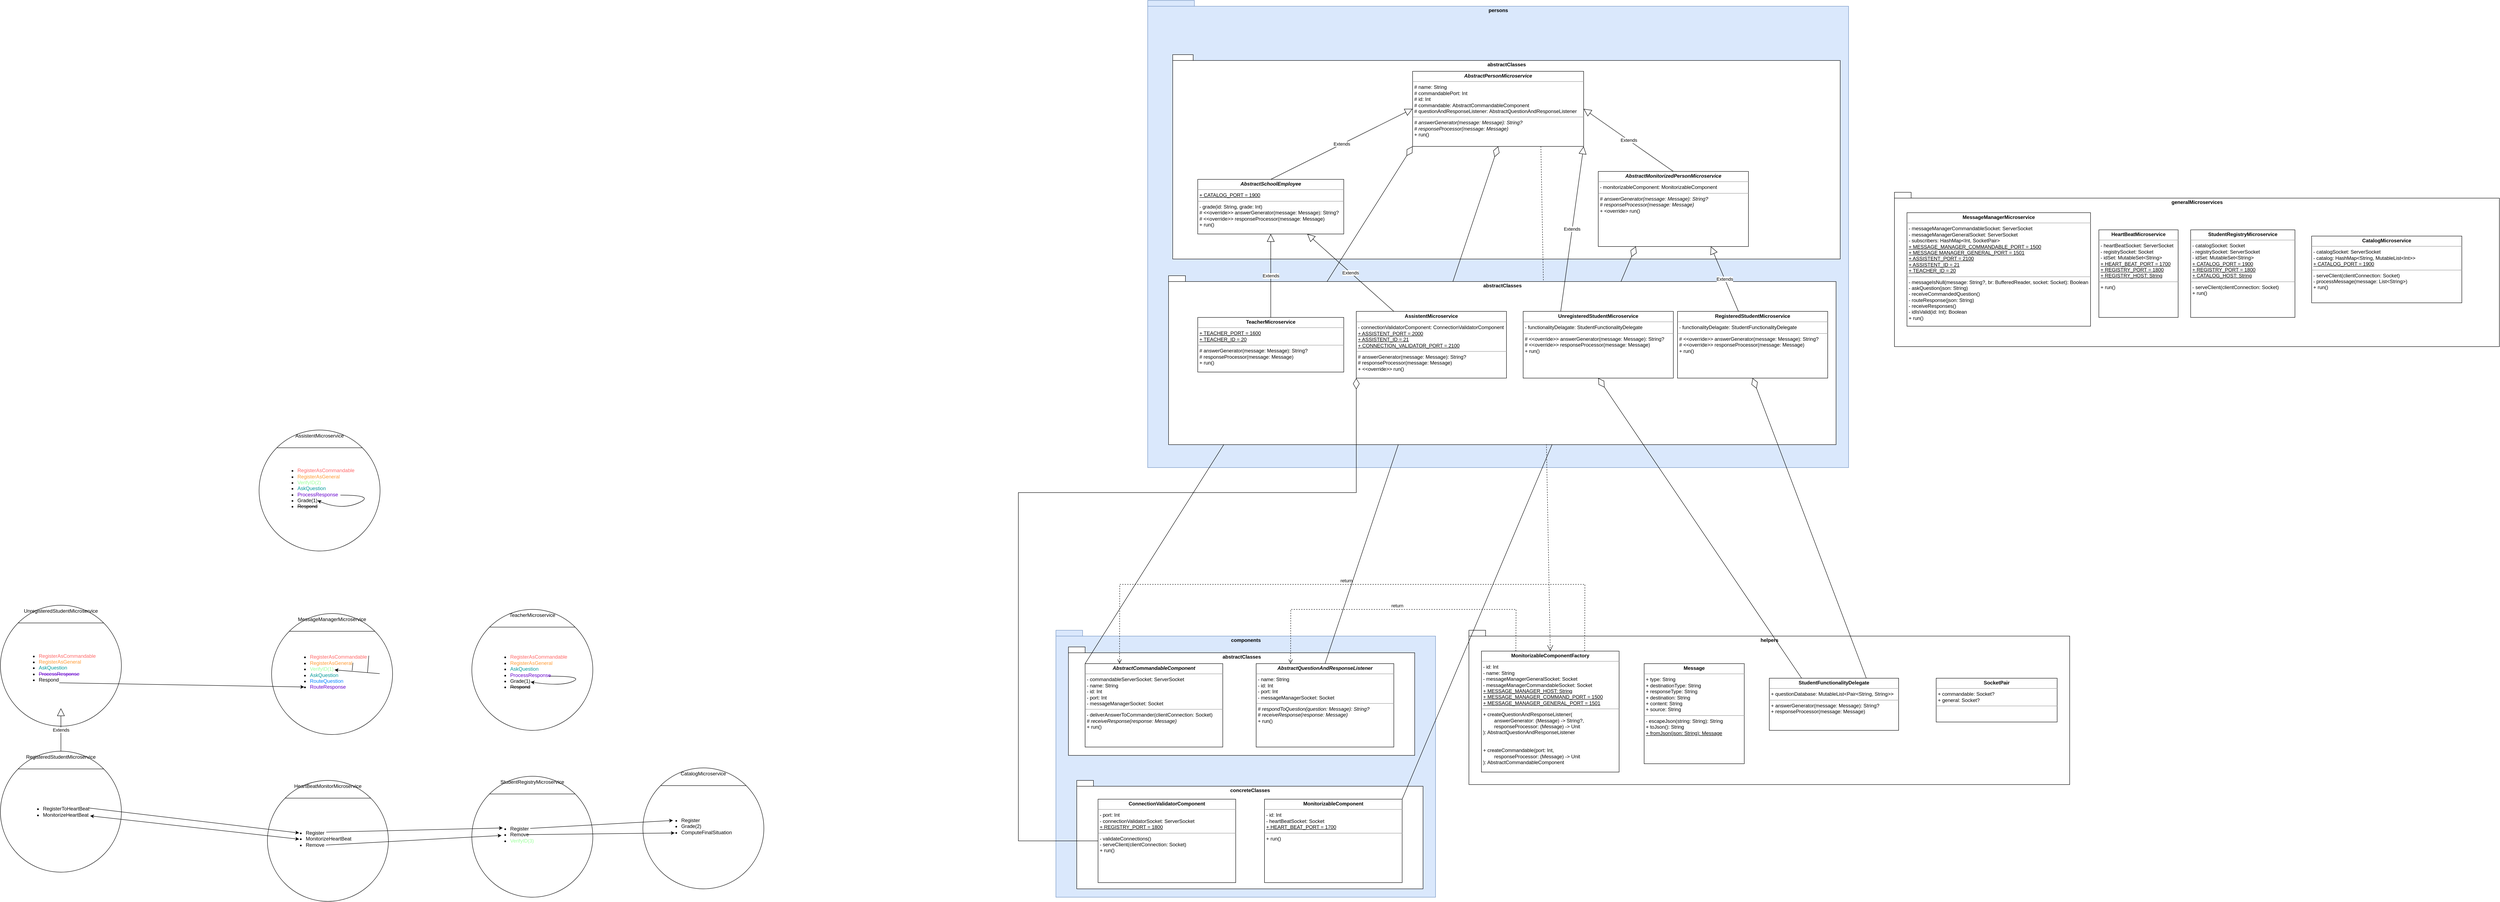 <mxfile version="18.0.1" type="device"><diagram id="bd6y1uXkhujNaiDyxbV8" name="Page-1"><mxGraphModel dx="2369" dy="2633" grid="1" gridSize="10" guides="1" tooltips="1" connect="1" arrows="1" fold="1" page="0" pageScale="1" pageWidth="850" pageHeight="1100" math="0" shadow="0"><root><mxCell id="0"/><mxCell id="1" parent="0"/><mxCell id="bjRPHq6XIHNxMg-_2QYh-1" value="MessageManagerMicroservice" style="ellipse;whiteSpace=wrap;html=1;aspect=fixed;verticalAlign=top;" parent="1" vertex="1"><mxGeometry x="130" y="160" width="290" height="290" as="geometry"/></mxCell><mxCell id="bjRPHq6XIHNxMg-_2QYh-2" value="" style="endArrow=none;html=1;rounded=0;entryX=1;entryY=0;entryDx=0;entryDy=0;exitX=0;exitY=0;exitDx=0;exitDy=0;" parent="1" source="bjRPHq6XIHNxMg-_2QYh-1" target="bjRPHq6XIHNxMg-_2QYh-1" edge="1"><mxGeometry width="50" height="50" relative="1" as="geometry"><mxPoint x="400" y="470" as="sourcePoint"/><mxPoint x="450" y="430" as="targetPoint"/><Array as="points"/></mxGeometry></mxCell><mxCell id="bjRPHq6XIHNxMg-_2QYh-4" value="&lt;ul&gt;&lt;li&gt;&lt;font color=&quot;#ff6666&quot;&gt;RegisterAsCommandable&lt;/font&gt;&lt;/li&gt;&lt;li&gt;&lt;font color=&quot;#ff9933&quot;&gt;RegisterAsGeneral&lt;/font&gt;&lt;/li&gt;&lt;li&gt;&lt;font color=&quot;#99ff99&quot;&gt;VerifyID(1)&lt;/font&gt;&lt;/li&gt;&lt;li&gt;&lt;font color=&quot;#009999&quot;&gt;AskQuestion&lt;/font&gt;&lt;/li&gt;&lt;li&gt;&lt;font color=&quot;#007fff&quot;&gt;RouteQuestion&lt;/font&gt;&lt;/li&gt;&lt;li&gt;&lt;font color=&quot;#6600cc&quot;&gt;RouteResponse&lt;/font&gt;&lt;/li&gt;&lt;/ul&gt;" style="text;html=1;align=left;verticalAlign=middle;resizable=0;points=[];autosize=1;strokeColor=none;fillColor=none;" parent="1" vertex="1"><mxGeometry x="180" y="245" width="190" height="110" as="geometry"/></mxCell><mxCell id="bjRPHq6XIHNxMg-_2QYh-5" value="AssistentMicroservice" style="ellipse;whiteSpace=wrap;html=1;aspect=fixed;verticalAlign=top;" parent="1" vertex="1"><mxGeometry x="100" y="-280" width="290" height="290" as="geometry"/></mxCell><mxCell id="bjRPHq6XIHNxMg-_2QYh-6" value="" style="endArrow=none;html=1;rounded=0;entryX=1;entryY=0;entryDx=0;entryDy=0;exitX=0;exitY=0;exitDx=0;exitDy=0;" parent="1" source="bjRPHq6XIHNxMg-_2QYh-5" target="bjRPHq6XIHNxMg-_2QYh-5" edge="1"><mxGeometry width="50" height="50" relative="1" as="geometry"><mxPoint x="370" y="30" as="sourcePoint"/><mxPoint x="420" y="-10" as="targetPoint"/></mxGeometry></mxCell><mxCell id="bjRPHq6XIHNxMg-_2QYh-7" value="&lt;ul&gt;&lt;li&gt;&lt;font color=&quot;#ff6666&quot;&gt;RegisterAsCommandable&lt;/font&gt;&lt;/li&gt;&lt;li&gt;&lt;font color=&quot;#ff9933&quot;&gt;RegisterAsGeneral&lt;/font&gt;&lt;/li&gt;&lt;li&gt;&lt;font color=&quot;#99ff99&quot;&gt;VerifyID(2)&lt;/font&gt;&lt;/li&gt;&lt;li&gt;&lt;font color=&quot;#009999&quot;&gt;AskQuestion&lt;/font&gt;&lt;/li&gt;&lt;li&gt;&lt;font color=&quot;#6600cc&quot;&gt;ProcessResponse&lt;/font&gt;&lt;/li&gt;&lt;li&gt;Grade(1)&lt;/li&gt;&lt;li&gt;&lt;strike&gt;Respond&lt;/strike&gt;&lt;/li&gt;&lt;/ul&gt;" style="text;html=1;align=left;verticalAlign=middle;resizable=0;points=[];autosize=1;strokeColor=none;fillColor=none;" parent="1" vertex="1"><mxGeometry x="150" y="-205" width="190" height="130" as="geometry"/></mxCell><mxCell id="bjRPHq6XIHNxMg-_2QYh-8" value="TeacherMicroservice" style="ellipse;whiteSpace=wrap;html=1;aspect=fixed;verticalAlign=top;" parent="1" vertex="1"><mxGeometry x="610" y="150" width="290" height="290" as="geometry"/></mxCell><mxCell id="bjRPHq6XIHNxMg-_2QYh-9" value="" style="endArrow=none;html=1;rounded=0;entryX=1;entryY=0;entryDx=0;entryDy=0;exitX=0;exitY=0;exitDx=0;exitDy=0;" parent="1" source="bjRPHq6XIHNxMg-_2QYh-8" target="bjRPHq6XIHNxMg-_2QYh-8" edge="1"><mxGeometry width="50" height="50" relative="1" as="geometry"><mxPoint x="880" y="460" as="sourcePoint"/><mxPoint x="930" y="420" as="targetPoint"/></mxGeometry></mxCell><mxCell id="bjRPHq6XIHNxMg-_2QYh-10" value="&lt;ul&gt;&lt;li&gt;&lt;font color=&quot;#ff6666&quot;&gt;RegisterAsCommandable&lt;/font&gt;&lt;/li&gt;&lt;li&gt;&lt;font color=&quot;#ff9933&quot;&gt;RegisterAsGeneral&lt;/font&gt;&lt;/li&gt;&lt;li&gt;&lt;font color=&quot;#009999&quot;&gt;AskQuestion&lt;/font&gt;&lt;/li&gt;&lt;li&gt;&lt;font color=&quot;#6600cc&quot;&gt;ProcessResponse&lt;/font&gt;&lt;/li&gt;&lt;li&gt;Grade(1)&lt;/li&gt;&lt;li&gt;&lt;strike&gt;Respond&lt;/strike&gt;&lt;/li&gt;&lt;/ul&gt;" style="text;html=1;align=left;verticalAlign=middle;resizable=0;points=[];autosize=1;strokeColor=none;fillColor=none;" parent="1" vertex="1"><mxGeometry x="660" y="245" width="190" height="110" as="geometry"/></mxCell><mxCell id="bjRPHq6XIHNxMg-_2QYh-11" value="HeartBeatMonitorMicroservice" style="ellipse;whiteSpace=wrap;html=1;aspect=fixed;verticalAlign=top;" parent="1" vertex="1"><mxGeometry x="120" y="560" width="290" height="290" as="geometry"/></mxCell><mxCell id="bjRPHq6XIHNxMg-_2QYh-12" value="" style="endArrow=none;html=1;rounded=0;entryX=1;entryY=0;entryDx=0;entryDy=0;exitX=0;exitY=0;exitDx=0;exitDy=0;" parent="1" source="bjRPHq6XIHNxMg-_2QYh-11" target="bjRPHq6XIHNxMg-_2QYh-11" edge="1"><mxGeometry width="50" height="50" relative="1" as="geometry"><mxPoint x="390" y="870" as="sourcePoint"/><mxPoint x="440" y="830" as="targetPoint"/></mxGeometry></mxCell><mxCell id="bjRPHq6XIHNxMg-_2QYh-13" value="&lt;ul&gt;&lt;li&gt;Register&lt;/li&gt;&lt;li&gt;MonitorizeHeartBeat&lt;/li&gt;&lt;li&gt;Remove&lt;/li&gt;&lt;/ul&gt;" style="text;html=1;align=left;verticalAlign=middle;resizable=0;points=[];autosize=1;strokeColor=none;fillColor=none;" parent="1" vertex="1"><mxGeometry x="170" y="665" width="160" height="70" as="geometry"/></mxCell><mxCell id="bjRPHq6XIHNxMg-_2QYh-17" value="StudentRegistryMicroservice" style="ellipse;whiteSpace=wrap;html=1;aspect=fixed;verticalAlign=top;" parent="1" vertex="1"><mxGeometry x="610" y="550" width="290" height="290" as="geometry"/></mxCell><mxCell id="bjRPHq6XIHNxMg-_2QYh-18" value="" style="endArrow=none;html=1;rounded=0;entryX=1;entryY=0;entryDx=0;entryDy=0;exitX=0;exitY=0;exitDx=0;exitDy=0;" parent="1" source="bjRPHq6XIHNxMg-_2QYh-17" target="bjRPHq6XIHNxMg-_2QYh-17" edge="1"><mxGeometry width="50" height="50" relative="1" as="geometry"><mxPoint x="880" y="860" as="sourcePoint"/><mxPoint x="930" y="820" as="targetPoint"/></mxGeometry></mxCell><mxCell id="bjRPHq6XIHNxMg-_2QYh-19" value="&lt;ul&gt;&lt;li&gt;Register&lt;/li&gt;&lt;li&gt;Remove&lt;/li&gt;&lt;li&gt;&lt;font color=&quot;#99ff99&quot;&gt;VerifyID(3)&lt;/font&gt;&lt;/li&gt;&lt;/ul&gt;" style="text;html=1;align=left;verticalAlign=middle;resizable=0;points=[];autosize=1;strokeColor=none;fillColor=none;" parent="1" vertex="1"><mxGeometry x="660" y="655" width="110" height="70" as="geometry"/></mxCell><mxCell id="bjRPHq6XIHNxMg-_2QYh-20" value="CatalogMicroservice" style="ellipse;whiteSpace=wrap;html=1;aspect=fixed;verticalAlign=top;" parent="1" vertex="1"><mxGeometry x="1020" y="530" width="290" height="290" as="geometry"/></mxCell><mxCell id="bjRPHq6XIHNxMg-_2QYh-21" value="" style="endArrow=none;html=1;rounded=0;entryX=1;entryY=0;entryDx=0;entryDy=0;exitX=0;exitY=0;exitDx=0;exitDy=0;" parent="1" source="bjRPHq6XIHNxMg-_2QYh-20" target="bjRPHq6XIHNxMg-_2QYh-20" edge="1"><mxGeometry width="50" height="50" relative="1" as="geometry"><mxPoint x="1290" y="840" as="sourcePoint"/><mxPoint x="1340" y="800" as="targetPoint"/></mxGeometry></mxCell><mxCell id="bjRPHq6XIHNxMg-_2QYh-22" value="&lt;ul&gt;&lt;li&gt;Register&lt;/li&gt;&lt;li&gt;Grade(2)&lt;/li&gt;&lt;li&gt;ComputeFinalSituation&lt;/li&gt;&lt;/ul&gt;" style="text;html=1;align=left;verticalAlign=middle;resizable=0;points=[];autosize=1;strokeColor=none;fillColor=none;" parent="1" vertex="1"><mxGeometry x="1070" y="635" width="180" height="70" as="geometry"/></mxCell><mxCell id="bjRPHq6XIHNxMg-_2QYh-23" value="" style="endArrow=classic;html=1;rounded=0;" parent="1" edge="1"><mxGeometry width="50" height="50" relative="1" as="geometry"><mxPoint x="389" y="304" as="sourcePoint"/><mxPoint x="281" y="295" as="targetPoint"/></mxGeometry></mxCell><mxCell id="bjRPHq6XIHNxMg-_2QYh-24" value="" style="endArrow=none;html=1;rounded=0;" parent="1" edge="1"><mxGeometry width="50" height="50" relative="1" as="geometry"><mxPoint x="325" y="278" as="sourcePoint"/><mxPoint x="323" y="297" as="targetPoint"/></mxGeometry></mxCell><mxCell id="bjRPHq6XIHNxMg-_2QYh-25" value="" style="endArrow=none;html=1;rounded=0;" parent="1" edge="1"><mxGeometry width="50" height="50" relative="1" as="geometry"><mxPoint x="360" y="301" as="sourcePoint"/><mxPoint x="363" y="261" as="targetPoint"/></mxGeometry></mxCell><mxCell id="bjRPHq6XIHNxMg-_2QYh-28" value="UnregisteredStudentMicroservice" style="ellipse;whiteSpace=wrap;html=1;aspect=fixed;verticalAlign=top;" parent="1" vertex="1"><mxGeometry x="-520" y="140" width="290" height="290" as="geometry"/></mxCell><mxCell id="bjRPHq6XIHNxMg-_2QYh-29" value="" style="endArrow=none;html=1;rounded=0;entryX=1;entryY=0;entryDx=0;entryDy=0;exitX=0;exitY=0;exitDx=0;exitDy=0;" parent="1" source="bjRPHq6XIHNxMg-_2QYh-28" target="bjRPHq6XIHNxMg-_2QYh-28" edge="1"><mxGeometry width="50" height="50" relative="1" as="geometry"><mxPoint x="-250" y="450" as="sourcePoint"/><mxPoint x="-200" y="410" as="targetPoint"/></mxGeometry></mxCell><mxCell id="bjRPHq6XIHNxMg-_2QYh-30" value="&lt;ul&gt;&lt;li&gt;&lt;font color=&quot;#ff6666&quot;&gt;RegisterAsCommandable&lt;/font&gt;&lt;/li&gt;&lt;li&gt;&lt;font color=&quot;#ff9933&quot;&gt;RegisterAsGeneral&lt;/font&gt;&lt;/li&gt;&lt;li&gt;&lt;font color=&quot;#009999&quot;&gt;AskQuestion&lt;/font&gt;&lt;/li&gt;&lt;li&gt;&lt;font color=&quot;#6600cc&quot;&gt;&lt;strike&gt;ProcessResponse&lt;/strike&gt;&lt;/font&gt;&lt;/li&gt;&lt;li&gt;Respond&lt;/li&gt;&lt;/ul&gt;" style="text;html=1;align=left;verticalAlign=middle;resizable=0;points=[];autosize=1;strokeColor=none;fillColor=none;" parent="1" vertex="1"><mxGeometry x="-470" y="240" width="190" height="100" as="geometry"/></mxCell><mxCell id="bjRPHq6XIHNxMg-_2QYh-31" value="" style="endArrow=classic;html=1;rounded=0;fontColor=#000000;" parent="1" edge="1"><mxGeometry width="50" height="50" relative="1" as="geometry"><mxPoint x="-379" y="326" as="sourcePoint"/><mxPoint x="208" y="336" as="targetPoint"/></mxGeometry></mxCell><mxCell id="bjRPHq6XIHNxMg-_2QYh-32" value="RegisteredStudentMicroservice" style="ellipse;whiteSpace=wrap;html=1;aspect=fixed;verticalAlign=top;" parent="1" vertex="1"><mxGeometry x="-520" y="490" width="290" height="290" as="geometry"/></mxCell><mxCell id="bjRPHq6XIHNxMg-_2QYh-33" value="" style="endArrow=none;html=1;rounded=0;entryX=1;entryY=0;entryDx=0;entryDy=0;exitX=0;exitY=0;exitDx=0;exitDy=0;" parent="1" source="bjRPHq6XIHNxMg-_2QYh-32" target="bjRPHq6XIHNxMg-_2QYh-32" edge="1"><mxGeometry width="50" height="50" relative="1" as="geometry"><mxPoint x="-240" y="800" as="sourcePoint"/><mxPoint x="-190" y="760" as="targetPoint"/></mxGeometry></mxCell><mxCell id="bjRPHq6XIHNxMg-_2QYh-34" value="&lt;ul&gt;&lt;li&gt;RegisterToHeartBeat&lt;/li&gt;&lt;li&gt;MonitorizeHeartBeat&lt;/li&gt;&lt;/ul&gt;" style="text;html=1;align=left;verticalAlign=middle;resizable=0;points=[];autosize=1;strokeColor=none;fillColor=none;" parent="1" vertex="1"><mxGeometry x="-460" y="605" width="170" height="60" as="geometry"/></mxCell><mxCell id="bjRPHq6XIHNxMg-_2QYh-35" value="Extends" style="endArrow=block;endSize=16;endFill=0;html=1;rounded=0;fontColor=#000000;exitX=0.5;exitY=0;exitDx=0;exitDy=0;" parent="1" source="bjRPHq6XIHNxMg-_2QYh-32" edge="1"><mxGeometry width="160" relative="1" as="geometry"><mxPoint x="-290" y="610" as="sourcePoint"/><mxPoint x="-375" y="387" as="targetPoint"/></mxGeometry></mxCell><mxCell id="bjRPHq6XIHNxMg-_2QYh-36" value="" style="endArrow=classic;startArrow=classic;html=1;rounded=0;fontColor=#000000;" parent="1" edge="1"><mxGeometry width="50" height="50" relative="1" as="geometry"><mxPoint x="-305" y="645" as="sourcePoint"/><mxPoint x="196" y="701" as="targetPoint"/></mxGeometry></mxCell><mxCell id="bjRPHq6XIHNxMg-_2QYh-37" value="" style="endArrow=classic;html=1;rounded=0;fontColor=#000000;" parent="1" edge="1"><mxGeometry width="50" height="50" relative="1" as="geometry"><mxPoint x="-309" y="626" as="sourcePoint"/><mxPoint x="196" y="686" as="targetPoint"/></mxGeometry></mxCell><mxCell id="bjRPHq6XIHNxMg-_2QYh-38" value="" style="endArrow=classic;html=1;rounded=0;fontColor=#000000;" parent="1" edge="1"><mxGeometry width="50" height="50" relative="1" as="geometry"><mxPoint x="261" y="684" as="sourcePoint"/><mxPoint x="684" y="674" as="targetPoint"/></mxGeometry></mxCell><mxCell id="bjRPHq6XIHNxMg-_2QYh-39" value="" style="endArrow=classic;html=1;rounded=0;fontColor=#000000;" parent="1" edge="1"><mxGeometry width="50" height="50" relative="1" as="geometry"><mxPoint x="750" y="675" as="sourcePoint"/><mxPoint x="1092" y="656" as="targetPoint"/></mxGeometry></mxCell><mxCell id="bjRPHq6XIHNxMg-_2QYh-40" value="" style="endArrow=classic;html=1;rounded=0;fontColor=#000000;" parent="1" edge="1"><mxGeometry width="50" height="50" relative="1" as="geometry"><mxPoint x="260" y="715" as="sourcePoint"/><mxPoint x="681" y="692" as="targetPoint"/></mxGeometry></mxCell><mxCell id="bjRPHq6XIHNxMg-_2QYh-41" value="" style="endArrow=classic;html=1;rounded=0;fontColor=#000000;" parent="1" edge="1"><mxGeometry width="50" height="50" relative="1" as="geometry"><mxPoint x="742" y="690" as="sourcePoint"/><mxPoint x="1096" y="686" as="targetPoint"/></mxGeometry></mxCell><mxCell id="bjRPHq6XIHNxMg-_2QYh-42" value="" style="curved=1;endArrow=classic;html=1;rounded=0;fontColor=#000000;" parent="1" edge="1"><mxGeometry width="50" height="50" relative="1" as="geometry"><mxPoint x="295" y="-124" as="sourcePoint"/><mxPoint x="240" y="-111" as="targetPoint"/><Array as="points"><mxPoint x="380" y="-124"/><mxPoint x="298" y="-87"/></Array></mxGeometry></mxCell><mxCell id="bjRPHq6XIHNxMg-_2QYh-44" value="" style="curved=1;endArrow=classic;html=1;rounded=0;fontColor=#000000;" parent="1" edge="1"><mxGeometry width="50" height="50" relative="1" as="geometry"><mxPoint x="795" y="310" as="sourcePoint"/><mxPoint x="751" y="324" as="targetPoint"/><Array as="points"><mxPoint x="880" y="310"/><mxPoint x="825" y="335"/></Array></mxGeometry></mxCell><mxCell id="gFDAiYAY2u6_LsDhpEyU-1" value="components&lt;br&gt;" style="shape=folder;fontStyle=1;spacingTop=10;tabWidth=40;tabHeight=14;tabPosition=left;html=1;verticalAlign=top;fillColor=#dae8fc;strokeColor=#6c8ebf;" parent="1" vertex="1"><mxGeometry x="2010" y="200" width="910" height="640" as="geometry"/></mxCell><mxCell id="gFDAiYAY2u6_LsDhpEyU-2" value="abstractClasses" style="shape=folder;fontStyle=1;spacingTop=10;tabWidth=40;tabHeight=14;tabPosition=left;html=1;verticalAlign=top;" parent="1" vertex="1"><mxGeometry x="2040" y="240" width="830" height="260" as="geometry"/></mxCell><mxCell id="gFDAiYAY2u6_LsDhpEyU-11" value="&lt;p style=&quot;margin: 0px ; margin-top: 4px ; text-align: center&quot;&gt;&lt;b&gt;&lt;i&gt;AbstractCommandableComponent&lt;/i&gt;&lt;/b&gt;&lt;br&gt;&lt;/p&gt;&lt;hr size=&quot;1&quot;&gt;&lt;p style=&quot;margin: 0px ; margin-left: 4px&quot;&gt;- commandableServerSocket: ServerSocket&lt;/p&gt;&lt;p style=&quot;margin: 0px ; margin-left: 4px&quot;&gt;- name: String&lt;/p&gt;&lt;p style=&quot;margin: 0px ; margin-left: 4px&quot;&gt;- id: Int&lt;/p&gt;&lt;p style=&quot;margin: 0px ; margin-left: 4px&quot;&gt;- port: Int&lt;/p&gt;&lt;p style=&quot;margin: 0px ; margin-left: 4px&quot;&gt;- messageManagerSocket: Socket&lt;/p&gt;&lt;hr size=&quot;1&quot;&gt;&lt;p style=&quot;margin: 0px ; margin-left: 4px&quot;&gt;- deliverAnswerToCommander(clientConnection: Socket)&amp;nbsp;&lt;/p&gt;&lt;p style=&quot;margin: 0px ; margin-left: 4px&quot;&gt;&lt;i&gt;# receiveResponse(response: Message)&lt;/i&gt;&lt;/p&gt;&lt;p style=&quot;margin: 0px ; margin-left: 4px&quot;&gt;+ run()&lt;/p&gt;" style="verticalAlign=top;align=left;overflow=fill;fontSize=12;fontFamily=Helvetica;html=1;" parent="1" vertex="1"><mxGeometry x="2080" y="280" width="330" height="200" as="geometry"/></mxCell><mxCell id="gFDAiYAY2u6_LsDhpEyU-12" value="&lt;p style=&quot;margin: 0px ; margin-top: 4px ; text-align: center&quot;&gt;&lt;b&gt;&lt;i&gt;AbstractQuestionAndResponseListener&lt;/i&gt;&lt;/b&gt;&lt;br&gt;&lt;/p&gt;&lt;hr size=&quot;1&quot;&gt;&lt;p style=&quot;margin: 0px ; margin-left: 4px&quot;&gt;&lt;span&gt;- name: String&lt;/span&gt;&lt;br&gt;&lt;/p&gt;&lt;p style=&quot;margin: 0px ; margin-left: 4px&quot;&gt;- id: Int&lt;/p&gt;&lt;p style=&quot;margin: 0px ; margin-left: 4px&quot;&gt;- port: Int&lt;/p&gt;&lt;p style=&quot;margin: 0px ; margin-left: 4px&quot;&gt;- messageManagerSocket: Socket&lt;/p&gt;&lt;hr size=&quot;1&quot;&gt;&lt;p style=&quot;margin: 0px ; margin-left: 4px&quot;&gt;&lt;i&gt;# respondToQuestion(question: Message): String?&amp;nbsp;&lt;/i&gt;&lt;/p&gt;&lt;p style=&quot;margin: 0px ; margin-left: 4px&quot;&gt;&lt;i&gt;# receiveResponse(response: Message)&lt;/i&gt;&lt;/p&gt;&lt;p style=&quot;margin: 0px ; margin-left: 4px&quot;&gt;+ run()&lt;/p&gt;" style="verticalAlign=top;align=left;overflow=fill;fontSize=12;fontFamily=Helvetica;html=1;" parent="1" vertex="1"><mxGeometry x="2490" y="280" width="330" height="200" as="geometry"/></mxCell><mxCell id="gFDAiYAY2u6_LsDhpEyU-22" value="concreteClasses" style="shape=folder;fontStyle=1;spacingTop=10;tabWidth=40;tabHeight=14;tabPosition=left;html=1;verticalAlign=top;" parent="1" vertex="1"><mxGeometry x="2060" y="560" width="830" height="260" as="geometry"/></mxCell><mxCell id="gFDAiYAY2u6_LsDhpEyU-13" value="&lt;p style=&quot;margin: 0px ; margin-top: 4px ; text-align: center&quot;&gt;&lt;b&gt;ConnectionValidatorComponent&lt;/b&gt;&lt;br&gt;&lt;/p&gt;&lt;hr size=&quot;1&quot;&gt;&lt;p style=&quot;margin: 0px ; margin-left: 4px&quot;&gt;- port: Int&lt;br&gt;&lt;/p&gt;&lt;p style=&quot;margin: 0px ; margin-left: 4px&quot;&gt;- connectionValidatorSocket: ServerSocket&lt;/p&gt;&lt;p style=&quot;margin: 0px ; margin-left: 4px&quot;&gt;&lt;u&gt;+ REGISTRY_PORT = 1800&lt;/u&gt;&lt;/p&gt;&lt;hr size=&quot;1&quot;&gt;&lt;p style=&quot;margin: 0px ; margin-left: 4px&quot;&gt;- validateConnections()&lt;/p&gt;&lt;p style=&quot;margin: 0px ; margin-left: 4px&quot;&gt;- serveClient(clientConnection: Socket)&amp;nbsp;&lt;/p&gt;&lt;p style=&quot;margin: 0px ; margin-left: 4px&quot;&gt;+ run()&lt;/p&gt;" style="verticalAlign=top;align=left;overflow=fill;fontSize=12;fontFamily=Helvetica;html=1;" parent="1" vertex="1"><mxGeometry x="2111" y="605" width="330" height="200" as="geometry"/></mxCell><mxCell id="gFDAiYAY2u6_LsDhpEyU-14" value="&lt;p style=&quot;margin: 0px ; margin-top: 4px ; text-align: center&quot;&gt;&lt;b&gt;MonitorizableComponent&lt;/b&gt;&lt;br&gt;&lt;/p&gt;&lt;hr size=&quot;1&quot;&gt;&lt;p style=&quot;margin: 0px ; margin-left: 4px&quot;&gt;- id: Int&lt;br&gt;&lt;/p&gt;&lt;p style=&quot;margin: 0px ; margin-left: 4px&quot;&gt;- heartBeatSocket: Socket&lt;/p&gt;&lt;p style=&quot;margin: 0px ; margin-left: 4px&quot;&gt;&lt;u&gt;+ HEART_BEAT_PORT = 1700&lt;/u&gt;&lt;/p&gt;&lt;hr size=&quot;1&quot;&gt;&lt;p style=&quot;margin: 0px ; margin-left: 4px&quot;&gt;&lt;span&gt;+ run()&lt;/span&gt;&lt;br&gt;&lt;/p&gt;" style="verticalAlign=top;align=left;overflow=fill;fontSize=12;fontFamily=Helvetica;html=1;" parent="1" vertex="1"><mxGeometry x="2510" y="605" width="330" height="200" as="geometry"/></mxCell><mxCell id="gFDAiYAY2u6_LsDhpEyU-15" value="helpers" style="shape=folder;fontStyle=1;spacingTop=10;tabWidth=40;tabHeight=14;tabPosition=left;html=1;verticalAlign=top;" parent="1" vertex="1"><mxGeometry x="3000" y="200" width="1440" height="370" as="geometry"/></mxCell><mxCell id="gFDAiYAY2u6_LsDhpEyU-16" value="&lt;p style=&quot;margin: 0px ; margin-top: 4px ; text-align: center&quot;&gt;&lt;b&gt;MonitorizableComponentFactory&lt;/b&gt;&lt;br&gt;&lt;/p&gt;&lt;hr size=&quot;1&quot;&gt;&lt;p style=&quot;margin: 0px ; margin-left: 4px&quot;&gt;- id: Int&lt;br&gt;&lt;/p&gt;&lt;p style=&quot;margin: 0px ; margin-left: 4px&quot;&gt;- name: String&lt;/p&gt;&lt;p style=&quot;margin: 0px ; margin-left: 4px&quot;&gt;- messageManagerGeneralSocket: Socket&lt;/p&gt;&lt;p style=&quot;margin: 0px ; margin-left: 4px&quot;&gt;- messageManagerCommandableSocket: Socket&lt;/p&gt;&lt;p style=&quot;margin: 0px ; margin-left: 4px&quot;&gt;&lt;u&gt;+ MESSAGE_MANAGER_HOST: String&lt;/u&gt;&lt;/p&gt;&lt;p style=&quot;margin: 0px ; margin-left: 4px&quot;&gt;&lt;u&gt;+ MESSAGE_MANAGER_COMMAND_PORT = 1500&lt;/u&gt;&lt;/p&gt;&lt;p style=&quot;margin: 0px ; margin-left: 4px&quot;&gt;&lt;u&gt;+ MESSAGE_MANAGER_GENERAL_PORT = 1501&lt;/u&gt;&lt;/p&gt;&lt;hr size=&quot;1&quot;&gt;&lt;p style=&quot;margin: 0px ; margin-left: 4px&quot;&gt;&lt;span&gt;+ createQuestionAndResponseListener(&lt;/span&gt;&lt;br&gt;&lt;/p&gt;&lt;p style=&quot;margin: 0px ; margin-left: 4px&quot;&gt;&lt;span&gt;&lt;span style=&quot;white-space: pre&quot;&gt;&#9;&lt;/span&gt;answerGenerator: (Message) -&amp;gt; String?,&lt;br&gt;&lt;/span&gt;&lt;/p&gt;&lt;p style=&quot;margin: 0px ; margin-left: 4px&quot;&gt;&lt;span&gt;&lt;span style=&quot;white-space: pre&quot;&gt;&#9;&lt;/span&gt;responseProcessor: (Message) -&amp;gt; Unit&lt;/span&gt;&lt;/p&gt;&lt;p style=&quot;margin: 0px ; margin-left: 4px&quot;&gt;&lt;span&gt;): AbstractQuestionAndResponseListener&lt;br&gt;&lt;/span&gt;&lt;/p&gt;&lt;p style=&quot;margin: 0px ; margin-left: 4px&quot;&gt;&lt;span&gt;&lt;br&gt;&lt;/span&gt;&lt;/p&gt;&lt;p style=&quot;margin: 0px ; margin-left: 4px&quot;&gt;&lt;span&gt;&lt;br&gt;&lt;/span&gt;&lt;/p&gt;&lt;p style=&quot;margin: 0px ; margin-left: 4px&quot;&gt;&lt;span&gt;+ createCommandable(port: Int,&amp;nbsp;&lt;/span&gt;&lt;/p&gt;&lt;p style=&quot;margin: 0px ; margin-left: 4px&quot;&gt;&lt;span&gt;&lt;span style=&quot;white-space: pre&quot;&gt;&#9;&lt;/span&gt;responseProcessor: (Message) -&amp;gt; Unit&lt;br&gt;&lt;/span&gt;&lt;/p&gt;&lt;p style=&quot;margin: 0px ; margin-left: 4px&quot;&gt;&lt;span&gt;): AbstractCommandableComponent&lt;/span&gt;&lt;/p&gt;" style="verticalAlign=top;align=left;overflow=fill;fontSize=12;fontFamily=Helvetica;html=1;" parent="1" vertex="1"><mxGeometry x="3030" y="250" width="330" height="290" as="geometry"/></mxCell><mxCell id="gFDAiYAY2u6_LsDhpEyU-21" value="&lt;p style=&quot;margin: 0px ; margin-top: 4px ; text-align: center&quot;&gt;&lt;b&gt;Message&lt;/b&gt;&lt;/p&gt;&lt;hr size=&quot;1&quot;&gt;&lt;p style=&quot;margin: 0px ; margin-left: 4px&quot;&gt;+ type: String&lt;/p&gt;&lt;p style=&quot;margin: 0px ; margin-left: 4px&quot;&gt;+ destinationType: String&lt;/p&gt;&lt;p style=&quot;margin: 0px ; margin-left: 4px&quot;&gt;+ responseType: String&lt;/p&gt;&lt;p style=&quot;margin: 0px ; margin-left: 4px&quot;&gt;+ destination: String&lt;/p&gt;&lt;p style=&quot;margin: 0px ; margin-left: 4px&quot;&gt;+ content: String&lt;/p&gt;&lt;p style=&quot;margin: 0px ; margin-left: 4px&quot;&gt;+ source: String&lt;/p&gt;&lt;hr size=&quot;1&quot;&gt;&lt;p style=&quot;margin: 0px ; margin-left: 4px&quot;&gt;- escapeJson(string: String): String&lt;/p&gt;&lt;p style=&quot;margin: 0px ; margin-left: 4px&quot;&gt;+ toJson(): String&lt;/p&gt;&lt;p style=&quot;margin: 0px ; margin-left: 4px&quot;&gt;&lt;u&gt;+ fromJson(json: String): Message&lt;/u&gt;&lt;/p&gt;" style="verticalAlign=top;align=left;overflow=fill;fontSize=12;fontFamily=Helvetica;html=1;" parent="1" vertex="1"><mxGeometry x="3420" y="280" width="240" height="240" as="geometry"/></mxCell><mxCell id="gFDAiYAY2u6_LsDhpEyU-23" value="return" style="html=1;verticalAlign=bottom;endArrow=open;dashed=1;endSize=8;rounded=0;entryX=0.25;entryY=0;entryDx=0;entryDy=0;exitX=0.75;exitY=0;exitDx=0;exitDy=0;" parent="1" source="gFDAiYAY2u6_LsDhpEyU-16" target="gFDAiYAY2u6_LsDhpEyU-11" edge="1"><mxGeometry relative="1" as="geometry"><mxPoint x="2680" y="460" as="sourcePoint"/><mxPoint x="2600" y="460" as="targetPoint"/><Array as="points"><mxPoint x="3278" y="90"/><mxPoint x="2720" y="90"/><mxPoint x="2163" y="90"/></Array></mxGeometry></mxCell><mxCell id="gFDAiYAY2u6_LsDhpEyU-24" value="return" style="html=1;verticalAlign=bottom;endArrow=open;dashed=1;endSize=8;rounded=0;entryX=0.25;entryY=0;entryDx=0;entryDy=0;exitX=0.25;exitY=0;exitDx=0;exitDy=0;" parent="1" source="gFDAiYAY2u6_LsDhpEyU-16" target="gFDAiYAY2u6_LsDhpEyU-12" edge="1"><mxGeometry relative="1" as="geometry"><mxPoint x="3287.5" y="260" as="sourcePoint"/><mxPoint x="2172.5" y="290" as="targetPoint"/><Array as="points"><mxPoint x="3113" y="150"/><mxPoint x="2573" y="150"/></Array></mxGeometry></mxCell><mxCell id="gFDAiYAY2u6_LsDhpEyU-25" value="persons" style="shape=folder;fontStyle=1;spacingTop=10;tabWidth=40;tabHeight=14;tabPosition=left;html=1;verticalAlign=top;fillColor=#dae8fc;strokeColor=#6c8ebf;" parent="1" vertex="1"><mxGeometry x="2230" y="-1310" width="1680" height="1120" as="geometry"/></mxCell><mxCell id="gFDAiYAY2u6_LsDhpEyU-26" value="abstractClasses" style="shape=folder;fontStyle=1;spacingTop=10;tabWidth=40;tabHeight=14;tabPosition=left;html=1;verticalAlign=top;" parent="1" vertex="1"><mxGeometry x="2290" y="-1180" width="1600" height="490" as="geometry"/></mxCell><mxCell id="gFDAiYAY2u6_LsDhpEyU-27" value="&lt;p style=&quot;margin: 0px ; margin-top: 4px ; text-align: center&quot;&gt;&lt;b&gt;&lt;i&gt;AbstractPersonMicroservice&lt;/i&gt;&lt;/b&gt;&lt;/p&gt;&lt;hr size=&quot;1&quot;&gt;&lt;p style=&quot;margin: 0px ; margin-left: 4px&quot;&gt;# name: String&lt;/p&gt;&lt;p style=&quot;margin: 0px ; margin-left: 4px&quot;&gt;# commandablePort: Int&lt;/p&gt;&lt;p style=&quot;margin: 0px ; margin-left: 4px&quot;&gt;# id: Int&lt;/p&gt;&lt;p style=&quot;margin: 0px ; margin-left: 4px&quot;&gt;# commandable: AbstractCommandableComponent&lt;/p&gt;&lt;p style=&quot;margin: 0px ; margin-left: 4px&quot;&gt;# questionAndResponseListener: AbstractQuestionAndResponseListener&lt;/p&gt;&lt;hr size=&quot;1&quot;&gt;&lt;p style=&quot;margin: 0px ; margin-left: 4px&quot;&gt;&lt;i&gt;# answerGenerator(message: Message): String?&lt;/i&gt;&lt;/p&gt;&lt;p style=&quot;margin: 0px ; margin-left: 4px&quot;&gt;&lt;i&gt;# responseProcessor(message: Message)&lt;/i&gt;&lt;/p&gt;&lt;p style=&quot;margin: 0px ; margin-left: 4px&quot;&gt;+ run()&lt;/p&gt;" style="verticalAlign=top;align=left;overflow=fill;fontSize=12;fontFamily=Helvetica;html=1;" parent="1" vertex="1"><mxGeometry x="2865" y="-1140" width="410" height="180" as="geometry"/></mxCell><mxCell id="gFDAiYAY2u6_LsDhpEyU-28" value="&lt;p style=&quot;margin: 0px ; margin-top: 4px ; text-align: center&quot;&gt;&lt;b&gt;&lt;i&gt;AbstractMonitorizedPersonMicroservice&lt;/i&gt;&lt;/b&gt;&lt;/p&gt;&lt;hr size=&quot;1&quot;&gt;&lt;p style=&quot;margin: 0px ; margin-left: 4px&quot;&gt;&lt;span&gt;- monitorizableComponent: MonitorizableComponent&lt;/span&gt;&lt;br&gt;&lt;/p&gt;&lt;hr size=&quot;1&quot;&gt;&lt;p style=&quot;margin: 0px ; margin-left: 4px&quot;&gt;&lt;i&gt;# answerGenerator(message: Message): String?&lt;/i&gt;&lt;/p&gt;&lt;p style=&quot;margin: 0px ; margin-left: 4px&quot;&gt;&lt;i&gt;# responseProcessor(message: Message)&lt;/i&gt;&lt;/p&gt;&lt;p style=&quot;margin: 0px ; margin-left: 4px&quot;&gt;+ &amp;lt;override&amp;gt; run()&lt;/p&gt;" style="verticalAlign=top;align=left;overflow=fill;fontSize=12;fontFamily=Helvetica;html=1;" parent="1" vertex="1"><mxGeometry x="3310" y="-900" width="360" height="180" as="geometry"/></mxCell><mxCell id="gFDAiYAY2u6_LsDhpEyU-29" value="" style="endArrow=diamondThin;endFill=0;endSize=24;html=1;rounded=0;entryX=0;entryY=1;entryDx=0;entryDy=0;exitX=0;exitY=0;exitDx=0;exitDy=0;" parent="1" source="gFDAiYAY2u6_LsDhpEyU-11" target="gFDAiYAY2u6_LsDhpEyU-27" edge="1"><mxGeometry width="160" relative="1" as="geometry"><mxPoint x="2600" y="-380" as="sourcePoint"/><mxPoint x="2760" y="-380" as="targetPoint"/></mxGeometry></mxCell><mxCell id="gFDAiYAY2u6_LsDhpEyU-30" value="" style="endArrow=diamondThin;endFill=0;endSize=24;html=1;rounded=0;exitX=0.5;exitY=0;exitDx=0;exitDy=0;entryX=0.5;entryY=1;entryDx=0;entryDy=0;" parent="1" source="gFDAiYAY2u6_LsDhpEyU-12" target="gFDAiYAY2u6_LsDhpEyU-27" edge="1"><mxGeometry width="160" relative="1" as="geometry"><mxPoint x="2090" y="290" as="sourcePoint"/><mxPoint x="2442.5" y="-710" as="targetPoint"/></mxGeometry></mxCell><mxCell id="gFDAiYAY2u6_LsDhpEyU-31" value="Use" style="endArrow=open;endSize=12;dashed=1;html=1;rounded=0;exitX=0.75;exitY=1;exitDx=0;exitDy=0;entryX=0.5;entryY=0;entryDx=0;entryDy=0;" parent="1" source="gFDAiYAY2u6_LsDhpEyU-27" target="gFDAiYAY2u6_LsDhpEyU-16" edge="1"><mxGeometry width="160" relative="1" as="geometry"><mxPoint x="2600" y="-380" as="sourcePoint"/><mxPoint x="2760" y="-380" as="targetPoint"/></mxGeometry></mxCell><mxCell id="gFDAiYAY2u6_LsDhpEyU-32" value="" style="endArrow=diamondThin;endFill=0;endSize=24;html=1;rounded=0;entryX=0.25;entryY=1;entryDx=0;entryDy=0;exitX=1;exitY=0;exitDx=0;exitDy=0;" parent="1" source="gFDAiYAY2u6_LsDhpEyU-14" target="gFDAiYAY2u6_LsDhpEyU-28" edge="1"><mxGeometry width="160" relative="1" as="geometry"><mxPoint x="2665" y="290" as="sourcePoint"/><mxPoint x="2647.5" y="-710" as="targetPoint"/></mxGeometry></mxCell><mxCell id="gFDAiYAY2u6_LsDhpEyU-33" value="&lt;p style=&quot;margin: 0px ; margin-top: 4px ; text-align: center&quot;&gt;&lt;b&gt;&lt;i&gt;AbstractSchoolEmployee&lt;/i&gt;&lt;/b&gt;&lt;/p&gt;&lt;hr size=&quot;1&quot;&gt;&lt;p style=&quot;margin: 0px ; margin-left: 4px&quot;&gt;&lt;span&gt;&lt;u&gt;+ CATALOG_PORT = 1900&lt;/u&gt;&lt;/span&gt;&lt;br&gt;&lt;/p&gt;&lt;hr size=&quot;1&quot;&gt;&lt;p style=&quot;margin: 0px ; margin-left: 4px&quot;&gt;- grade(id: String, grade: Int)&lt;/p&gt;&lt;p style=&quot;margin: 0px ; margin-left: 4px&quot;&gt;# &amp;lt;&amp;lt;override&amp;gt;&amp;gt; answerGenerator(message: Message): String?&lt;/p&gt;&lt;p style=&quot;margin: 0px ; margin-left: 4px&quot;&gt;# &amp;lt;&amp;lt;override&amp;gt;&amp;gt; responseProcessor(message: Message)&lt;/p&gt;&lt;p style=&quot;margin: 0px ; margin-left: 4px&quot;&gt;+ run()&lt;/p&gt;" style="verticalAlign=top;align=left;overflow=fill;fontSize=12;fontFamily=Helvetica;html=1;" parent="1" vertex="1"><mxGeometry x="2350" y="-881" width="350" height="131" as="geometry"/></mxCell><mxCell id="gFDAiYAY2u6_LsDhpEyU-34" value="Extends" style="endArrow=block;endSize=16;endFill=0;html=1;rounded=0;entryX=1;entryY=0.5;entryDx=0;entryDy=0;exitX=0.5;exitY=0;exitDx=0;exitDy=0;" parent="1" source="gFDAiYAY2u6_LsDhpEyU-28" target="gFDAiYAY2u6_LsDhpEyU-27" edge="1"><mxGeometry width="160" relative="1" as="geometry"><mxPoint x="3290" y="-760" as="sourcePoint"/><mxPoint x="3450" y="-760" as="targetPoint"/></mxGeometry></mxCell><mxCell id="gFDAiYAY2u6_LsDhpEyU-35" value="Extends" style="endArrow=block;endSize=16;endFill=0;html=1;rounded=0;entryX=0;entryY=0.5;entryDx=0;entryDy=0;exitX=0.5;exitY=0;exitDx=0;exitDy=0;" parent="1" source="gFDAiYAY2u6_LsDhpEyU-33" target="gFDAiYAY2u6_LsDhpEyU-27" edge="1"><mxGeometry width="160" relative="1" as="geometry"><mxPoint x="3500" y="-890" as="sourcePoint"/><mxPoint x="3290" y="-1040" as="targetPoint"/></mxGeometry></mxCell><mxCell id="gFDAiYAY2u6_LsDhpEyU-36" value="abstractClasses" style="shape=folder;fontStyle=1;spacingTop=10;tabWidth=40;tabHeight=14;tabPosition=left;html=1;verticalAlign=top;" parent="1" vertex="1"><mxGeometry x="2280" y="-650" width="1600" height="405" as="geometry"/></mxCell><mxCell id="gFDAiYAY2u6_LsDhpEyU-37" value="&lt;p style=&quot;margin: 0px ; margin-top: 4px ; text-align: center&quot;&gt;&lt;b&gt;TeacherMicroservice&lt;/b&gt;&lt;/p&gt;&lt;hr size=&quot;1&quot;&gt;&lt;p style=&quot;margin: 0px ; margin-left: 4px&quot;&gt;&lt;span&gt;&lt;u&gt;+ TEACHER_PORT = 1600&lt;/u&gt;&lt;/span&gt;&lt;br&gt;&lt;/p&gt;&lt;p style=&quot;margin: 0px ; margin-left: 4px&quot;&gt;&lt;span&gt;&lt;u&gt;+ TEACHER_ID = 20&lt;/u&gt;&lt;/span&gt;&lt;/p&gt;&lt;hr size=&quot;1&quot;&gt;&lt;p style=&quot;margin: 0px ; margin-left: 4px&quot;&gt;&lt;span&gt;# answerGenerator(message: Message): String?&lt;/span&gt;&lt;br&gt;&lt;/p&gt;&lt;p style=&quot;margin: 0px ; margin-left: 4px&quot;&gt;# responseProcessor(message: Message)&lt;/p&gt;&lt;p style=&quot;margin: 0px ; margin-left: 4px&quot;&gt;+ run()&lt;/p&gt;" style="verticalAlign=top;align=left;overflow=fill;fontSize=12;fontFamily=Helvetica;html=1;" parent="1" vertex="1"><mxGeometry x="2350" y="-550" width="350" height="131" as="geometry"/></mxCell><mxCell id="gFDAiYAY2u6_LsDhpEyU-38" value="Extends" style="endArrow=block;endSize=16;endFill=0;html=1;rounded=0;entryX=0.5;entryY=1;entryDx=0;entryDy=0;exitX=0.5;exitY=0;exitDx=0;exitDy=0;" parent="1" source="gFDAiYAY2u6_LsDhpEyU-37" target="gFDAiYAY2u6_LsDhpEyU-33" edge="1"><mxGeometry width="160" relative="1" as="geometry"><mxPoint x="2610" y="-540" as="sourcePoint"/><mxPoint x="2770" y="-540" as="targetPoint"/></mxGeometry></mxCell><mxCell id="gFDAiYAY2u6_LsDhpEyU-39" value="&lt;p style=&quot;margin: 0px ; margin-top: 4px ; text-align: center&quot;&gt;&lt;b&gt;AssistentMicroservice&lt;/b&gt;&lt;/p&gt;&lt;hr size=&quot;1&quot;&gt;&lt;p style=&quot;margin: 0px ; margin-left: 4px&quot;&gt;- connectionValidatorComponent: ConnectionValidatorComponent&lt;/p&gt;&lt;p style=&quot;margin: 0px ; margin-left: 4px&quot;&gt;&lt;span&gt;&lt;u&gt;+ ASSISTENT_PORT = 2000&lt;/u&gt;&lt;/span&gt;&lt;br&gt;&lt;/p&gt;&lt;p style=&quot;margin: 0px ; margin-left: 4px&quot;&gt;&lt;span&gt;&lt;u&gt;+ ASSISTENT_ID = 21&lt;/u&gt;&lt;/span&gt;&lt;/p&gt;&lt;p style=&quot;margin: 0px ; margin-left: 4px&quot;&gt;&lt;span&gt;&lt;u&gt;+ CONNECTION_VALIDATOR_PORT = 2100&lt;/u&gt;&lt;/span&gt;&lt;/p&gt;&lt;hr size=&quot;1&quot;&gt;&lt;p style=&quot;margin: 0px ; margin-left: 4px&quot;&gt;&lt;span&gt;# answerGenerator(message: Message): String?&lt;/span&gt;&lt;br&gt;&lt;/p&gt;&lt;p style=&quot;margin: 0px ; margin-left: 4px&quot;&gt;# responseProcessor(message: Message)&lt;/p&gt;&lt;p style=&quot;margin: 0px ; margin-left: 4px&quot;&gt;+ &amp;lt;&amp;lt;override&amp;gt;&amp;gt; run()&lt;/p&gt;" style="verticalAlign=top;align=left;overflow=fill;fontSize=12;fontFamily=Helvetica;html=1;" parent="1" vertex="1"><mxGeometry x="2730" y="-564.5" width="360" height="160" as="geometry"/></mxCell><mxCell id="gFDAiYAY2u6_LsDhpEyU-40" value="" style="endArrow=diamondThin;endFill=0;endSize=24;html=1;rounded=0;entryX=0;entryY=1;entryDx=0;entryDy=0;exitX=0;exitY=0.5;exitDx=0;exitDy=0;" parent="1" source="gFDAiYAY2u6_LsDhpEyU-13" target="gFDAiYAY2u6_LsDhpEyU-39" edge="1"><mxGeometry width="160" relative="1" as="geometry"><mxPoint x="2650" y="-50" as="sourcePoint"/><mxPoint x="2810" y="-50" as="targetPoint"/><Array as="points"><mxPoint x="1920" y="705"/><mxPoint x="1920" y="-130"/><mxPoint x="2730" y="-130"/></Array></mxGeometry></mxCell><mxCell id="gFDAiYAY2u6_LsDhpEyU-41" value="&lt;p style=&quot;margin: 0px ; margin-top: 4px ; text-align: center&quot;&gt;&lt;b&gt;StudentFunctionalityDelegate&lt;/b&gt;&lt;/p&gt;&lt;hr size=&quot;1&quot;&gt;&lt;p style=&quot;margin: 0px ; margin-left: 4px&quot;&gt;+ questionDatabase: MutableList&amp;lt;Pair&amp;lt;String, String&amp;gt;&amp;gt;&lt;/p&gt;&lt;hr size=&quot;1&quot;&gt;&lt;p style=&quot;margin: 0px ; margin-left: 4px&quot;&gt;+ answerGenerator(message: Message): String?&lt;/p&gt;&lt;p style=&quot;margin: 0px ; margin-left: 4px&quot;&gt;+ responseProcessor(message: Message)&lt;/p&gt;" style="verticalAlign=top;align=left;overflow=fill;fontSize=12;fontFamily=Helvetica;html=1;" parent="1" vertex="1"><mxGeometry x="3720" y="315" width="310" height="125" as="geometry"/></mxCell><mxCell id="gFDAiYAY2u6_LsDhpEyU-42" value="Extends" style="endArrow=block;endSize=16;endFill=0;html=1;rounded=0;entryX=0.75;entryY=1;entryDx=0;entryDy=0;exitX=0.25;exitY=0;exitDx=0;exitDy=0;" parent="1" source="gFDAiYAY2u6_LsDhpEyU-39" target="gFDAiYAY2u6_LsDhpEyU-33" edge="1"><mxGeometry width="160" relative="1" as="geometry"><mxPoint x="2535" y="-540" as="sourcePoint"/><mxPoint x="2535" y="-740" as="targetPoint"/></mxGeometry></mxCell><mxCell id="gFDAiYAY2u6_LsDhpEyU-43" value="&lt;p style=&quot;margin: 0px ; margin-top: 4px ; text-align: center&quot;&gt;&lt;b&gt;UnregisteredStudentMicroservice&lt;/b&gt;&lt;/p&gt;&lt;hr size=&quot;1&quot;&gt;&lt;p style=&quot;margin: 0px ; margin-left: 4px&quot;&gt;- functionalityDelagate: StudentFunctionalityDelegate&lt;br&gt;&lt;/p&gt;&lt;hr size=&quot;1&quot;&gt;&lt;p style=&quot;margin: 0px ; margin-left: 4px&quot;&gt;&lt;span&gt;# &amp;lt;&amp;lt;override&amp;gt;&amp;gt; answerGenerator(message: Message): String?&lt;/span&gt;&lt;br&gt;&lt;/p&gt;&lt;p style=&quot;margin: 0px ; margin-left: 4px&quot;&gt;# &amp;lt;&amp;lt;override&amp;gt;&amp;gt; responseProcessor(message: Message)&lt;/p&gt;&lt;p style=&quot;margin: 0px ; margin-left: 4px&quot;&gt;+ run()&lt;/p&gt;" style="verticalAlign=top;align=left;overflow=fill;fontSize=12;fontFamily=Helvetica;html=1;" parent="1" vertex="1"><mxGeometry x="3130" y="-564.5" width="360" height="160" as="geometry"/></mxCell><mxCell id="gFDAiYAY2u6_LsDhpEyU-44" value="Extends" style="endArrow=block;endSize=16;endFill=0;html=1;rounded=0;entryX=1;entryY=1;entryDx=0;entryDy=0;exitX=0.25;exitY=0;exitDx=0;exitDy=0;" parent="1" source="gFDAiYAY2u6_LsDhpEyU-43" target="gFDAiYAY2u6_LsDhpEyU-27" edge="1"><mxGeometry width="160" relative="1" as="geometry"><mxPoint x="3500" y="-890" as="sourcePoint"/><mxPoint x="3285" y="-1040" as="targetPoint"/></mxGeometry></mxCell><mxCell id="gFDAiYAY2u6_LsDhpEyU-45" value="&lt;p style=&quot;margin: 0px ; margin-top: 4px ; text-align: center&quot;&gt;&lt;b&gt;RegisteredStudentMicroservice&lt;/b&gt;&lt;/p&gt;&lt;hr size=&quot;1&quot;&gt;&lt;p style=&quot;margin: 0px ; margin-left: 4px&quot;&gt;- functionalityDelagate: StudentFunctionalityDelegate&lt;br&gt;&lt;/p&gt;&lt;hr size=&quot;1&quot;&gt;&lt;p style=&quot;margin: 0px ; margin-left: 4px&quot;&gt;&lt;span&gt;# &amp;lt;&amp;lt;override&amp;gt;&amp;gt; answerGenerator(message: Message): String?&lt;/span&gt;&lt;br&gt;&lt;/p&gt;&lt;p style=&quot;margin: 0px ; margin-left: 4px&quot;&gt;# &amp;lt;&amp;lt;override&amp;gt;&amp;gt; responseProcessor(message: Message)&lt;/p&gt;&lt;p style=&quot;margin: 0px ; margin-left: 4px&quot;&gt;+ run()&lt;/p&gt;" style="verticalAlign=top;align=left;overflow=fill;fontSize=12;fontFamily=Helvetica;html=1;" parent="1" vertex="1"><mxGeometry x="3500" y="-564.5" width="360" height="160" as="geometry"/></mxCell><mxCell id="gFDAiYAY2u6_LsDhpEyU-46" value="Extends" style="endArrow=block;endSize=16;endFill=0;html=1;rounded=0;entryX=0.75;entryY=1;entryDx=0;entryDy=0;" parent="1" source="gFDAiYAY2u6_LsDhpEyU-45" target="gFDAiYAY2u6_LsDhpEyU-28" edge="1"><mxGeometry width="160" relative="1" as="geometry"><mxPoint x="3500" y="-890" as="sourcePoint"/><mxPoint x="3285" y="-1040" as="targetPoint"/></mxGeometry></mxCell><mxCell id="gFDAiYAY2u6_LsDhpEyU-47" value="" style="endArrow=diamondThin;endFill=0;endSize=24;html=1;rounded=0;entryX=0.5;entryY=1;entryDx=0;entryDy=0;exitX=0.25;exitY=0;exitDx=0;exitDy=0;" parent="1" source="gFDAiYAY2u6_LsDhpEyU-41" target="gFDAiYAY2u6_LsDhpEyU-43" edge="1"><mxGeometry width="160" relative="1" as="geometry"><mxPoint x="3250" y="-180" as="sourcePoint"/><mxPoint x="3410" y="-180" as="targetPoint"/></mxGeometry></mxCell><mxCell id="gFDAiYAY2u6_LsDhpEyU-48" value="" style="endArrow=diamondThin;endFill=0;endSize=24;html=1;rounded=0;entryX=0.5;entryY=1;entryDx=0;entryDy=0;exitX=0.75;exitY=0;exitDx=0;exitDy=0;" parent="1" source="gFDAiYAY2u6_LsDhpEyU-41" target="gFDAiYAY2u6_LsDhpEyU-45" edge="1"><mxGeometry width="160" relative="1" as="geometry"><mxPoint x="3817.5" y="325" as="sourcePoint"/><mxPoint x="3320" y="-394.5" as="targetPoint"/></mxGeometry></mxCell><mxCell id="gFDAiYAY2u6_LsDhpEyU-49" value="generalMicroservices" style="shape=folder;fontStyle=1;spacingTop=10;tabWidth=40;tabHeight=14;tabPosition=left;html=1;verticalAlign=top;" parent="1" vertex="1"><mxGeometry x="4020" y="-850" width="1450" height="370" as="geometry"/></mxCell><mxCell id="gFDAiYAY2u6_LsDhpEyU-50" value="&lt;p style=&quot;margin: 0px ; margin-top: 4px ; text-align: center&quot;&gt;&lt;b&gt;CatalogMicroservice&lt;/b&gt;&lt;/p&gt;&lt;hr size=&quot;1&quot;&gt;&lt;p style=&quot;margin: 0px ; margin-left: 4px&quot;&gt;- catalogSocket: ServerSocket&lt;br&gt;&lt;/p&gt;&lt;p style=&quot;margin: 0px ; margin-left: 4px&quot;&gt;- catalog: HashMap&amp;lt;String, MutableList&amp;lt;Int&amp;gt;&amp;gt;&lt;/p&gt;&lt;p style=&quot;margin: 0px ; margin-left: 4px&quot;&gt;&lt;u&gt;+ CATALOG_PORT = 1900&lt;/u&gt;&lt;/p&gt;&lt;hr size=&quot;1&quot;&gt;&lt;p style=&quot;margin: 0px ; margin-left: 4px&quot;&gt;- serveClient(clientConnection: Socket)&lt;/p&gt;&lt;p style=&quot;margin: 0px ; margin-left: 4px&quot;&gt;- processMessage(message: List&amp;lt;String&amp;gt;)&lt;/p&gt;&lt;p style=&quot;margin: 0px ; margin-left: 4px&quot;&gt;+ run()&lt;/p&gt;" style="verticalAlign=top;align=left;overflow=fill;fontSize=12;fontFamily=Helvetica;html=1;" parent="1" vertex="1"><mxGeometry x="5020" y="-745" width="360" height="160" as="geometry"/></mxCell><mxCell id="gFDAiYAY2u6_LsDhpEyU-52" value="&lt;p style=&quot;margin: 0px ; margin-top: 4px ; text-align: center&quot;&gt;&lt;b&gt;StudentRegistryMicroservice&lt;/b&gt;&lt;/p&gt;&lt;hr size=&quot;1&quot;&gt;&lt;p style=&quot;margin: 0px ; margin-left: 4px&quot;&gt;- catalogSocket: Socket&lt;br&gt;&lt;/p&gt;&lt;p style=&quot;margin: 0px ; margin-left: 4px&quot;&gt;- registrySocket: ServerSocket&lt;/p&gt;&lt;p style=&quot;margin: 0px ; margin-left: 4px&quot;&gt;- idSet: MutableSet&amp;lt;String&amp;gt;&lt;/p&gt;&lt;p style=&quot;margin: 0px ; margin-left: 4px&quot;&gt;&lt;u&gt;+ CATALOG_PORT = 1900&lt;/u&gt;&lt;/p&gt;&lt;p style=&quot;margin: 0px ; margin-left: 4px&quot;&gt;&lt;u&gt;+ REGISTRY_PORT = 1800&lt;/u&gt;&lt;/p&gt;&lt;p style=&quot;margin: 0px ; margin-left: 4px&quot;&gt;&lt;u&gt;+ CATALOG_HOST: String&lt;/u&gt;&lt;/p&gt;&lt;hr size=&quot;1&quot;&gt;&lt;p style=&quot;margin: 0px ; margin-left: 4px&quot;&gt;- serveClient(clientConnection: Socket)&lt;/p&gt;&lt;p style=&quot;margin: 0px ; margin-left: 4px&quot;&gt;+ run()&lt;/p&gt;" style="verticalAlign=top;align=left;overflow=fill;fontSize=12;fontFamily=Helvetica;html=1;" parent="1" vertex="1"><mxGeometry x="4730" y="-760" width="250" height="210" as="geometry"/></mxCell><mxCell id="gFDAiYAY2u6_LsDhpEyU-53" value="&lt;p style=&quot;margin: 0px ; margin-top: 4px ; text-align: center&quot;&gt;&lt;b&gt;HeartBeatMicroservice&lt;/b&gt;&lt;/p&gt;&lt;hr size=&quot;1&quot;&gt;&lt;p style=&quot;margin: 0px ; margin-left: 4px&quot;&gt;- heartBeatSocket: ServerSocket&lt;br&gt;&lt;/p&gt;&lt;p style=&quot;margin: 0px ; margin-left: 4px&quot;&gt;- registrySocket: Socket&lt;/p&gt;&lt;p style=&quot;margin: 0px ; margin-left: 4px&quot;&gt;- idSet: MutableSet&amp;lt;String&amp;gt;&lt;/p&gt;&lt;p style=&quot;margin: 0px ; margin-left: 4px&quot;&gt;&lt;u&gt;+ HEART_BEAT_PORT = 1700&lt;/u&gt;&lt;/p&gt;&lt;p style=&quot;margin: 0px ; margin-left: 4px&quot;&gt;&lt;u&gt;+ REGISTRY_PORT = 1800&lt;/u&gt;&lt;/p&gt;&lt;p style=&quot;margin: 0px ; margin-left: 4px&quot;&gt;&lt;u&gt;+ REGISTRY_HOST: String&lt;/u&gt;&lt;/p&gt;&lt;hr size=&quot;1&quot;&gt;&lt;p style=&quot;margin: 0px ; margin-left: 4px&quot;&gt;&lt;span&gt;+ run()&lt;/span&gt;&lt;br&gt;&lt;/p&gt;" style="verticalAlign=top;align=left;overflow=fill;fontSize=12;fontFamily=Helvetica;html=1;" parent="1" vertex="1"><mxGeometry x="4510" y="-760" width="190" height="210" as="geometry"/></mxCell><mxCell id="gFDAiYAY2u6_LsDhpEyU-54" value="&lt;p style=&quot;margin: 0px ; margin-top: 4px ; text-align: center&quot;&gt;&lt;b&gt;MessageManagerMicroservice&lt;/b&gt;&lt;/p&gt;&lt;hr size=&quot;1&quot;&gt;&lt;p style=&quot;margin: 0px ; margin-left: 4px&quot;&gt;- messageManagerCommandableSocket: ServerSocket&lt;br&gt;&lt;/p&gt;&lt;p style=&quot;margin: 0px ; margin-left: 4px&quot;&gt;- messageManagerGeneralSocket: ServerSocket&lt;/p&gt;&lt;p style=&quot;margin: 0px ; margin-left: 4px&quot;&gt;- subscribers: HashMap&amp;lt;Int, SocketPair&amp;gt;&lt;/p&gt;&lt;p style=&quot;margin: 0px ; margin-left: 4px&quot;&gt;&lt;u&gt;+ MESSAGE_MANAGER_COMMANDABLE_PORT = 1500&lt;/u&gt;&lt;/p&gt;&lt;p style=&quot;margin: 0px ; margin-left: 4px&quot;&gt;&lt;u&gt;+ MESSAGE MANAGER_GENERAL_PORT = 1501&lt;/u&gt;&lt;/p&gt;&lt;p style=&quot;margin: 0px ; margin-left: 4px&quot;&gt;&lt;u&gt;+ ASSISTENT_PORT = 2100&lt;/u&gt;&lt;/p&gt;&lt;p style=&quot;margin: 0px ; margin-left: 4px&quot;&gt;&lt;u&gt;+ ASSISTENT_ID = 21&lt;/u&gt;&lt;/p&gt;&lt;p style=&quot;margin: 0px ; margin-left: 4px&quot;&gt;&lt;u&gt;+ TEACHER_ID = 20&lt;br&gt;&lt;/u&gt;&lt;/p&gt;&lt;hr size=&quot;1&quot;&gt;&lt;p style=&quot;margin: 0px ; margin-left: 4px&quot;&gt;&lt;span&gt;- messageIsNull(message: String?, br: BufferedReader, socket: Socket): Boolean&lt;/span&gt;&lt;/p&gt;&lt;p style=&quot;margin: 0px ; margin-left: 4px&quot;&gt;&lt;span&gt;- askQuestion(json: String)&lt;/span&gt;&lt;/p&gt;&lt;p style=&quot;margin: 0px ; margin-left: 4px&quot;&gt;- receiveCommandedQuestion()&lt;/p&gt;&lt;p style=&quot;margin: 0px ; margin-left: 4px&quot;&gt;- routeResponse(json: String)&lt;/p&gt;&lt;p style=&quot;margin: 0px ; margin-left: 4px&quot;&gt;- receiveResponses()&lt;/p&gt;&lt;p style=&quot;margin: 0px ; margin-left: 4px&quot;&gt;- idIsValid(id: Int): Boolean&lt;/p&gt;&lt;p style=&quot;margin: 0px ; margin-left: 4px&quot;&gt;&lt;span&gt;+ run()&lt;/span&gt;&lt;br&gt;&lt;/p&gt;" style="verticalAlign=top;align=left;overflow=fill;fontSize=12;fontFamily=Helvetica;html=1;" parent="1" vertex="1"><mxGeometry x="4050" y="-801.13" width="440" height="272.25" as="geometry"/></mxCell><mxCell id="gFDAiYAY2u6_LsDhpEyU-55" value="&lt;p style=&quot;margin: 0px ; margin-top: 4px ; text-align: center&quot;&gt;&lt;b&gt;SocketPair&lt;/b&gt;&lt;/p&gt;&lt;hr size=&quot;1&quot;&gt;&lt;p style=&quot;margin: 0px ; margin-left: 4px&quot;&gt;+ commandable: Socket?&lt;/p&gt;&lt;p style=&quot;margin: 0px ; margin-left: 4px&quot;&gt;+ general: Socket?&lt;/p&gt;&lt;hr size=&quot;1&quot;&gt;&lt;p style=&quot;margin: 0px ; margin-left: 4px&quot;&gt;&lt;br&gt;&lt;/p&gt;" style="verticalAlign=top;align=left;overflow=fill;fontSize=12;fontFamily=Helvetica;html=1;" parent="1" vertex="1"><mxGeometry x="4120" y="315" width="290" height="105" as="geometry"/></mxCell></root></mxGraphModel></diagram></mxfile>